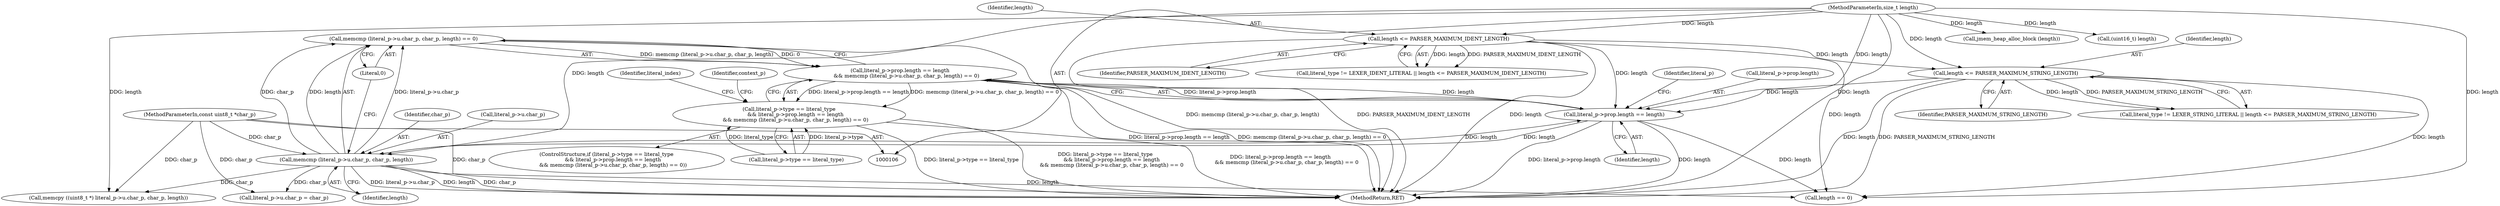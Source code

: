 digraph "0_jerryscript_03a8c630f015f63268639d3ed3bf82cff6fa77d8@API" {
"1000176" [label="(Call,memcmp (literal_p->u.char_p, char_p, length) == 0)"];
"1000177" [label="(Call,memcmp (literal_p->u.char_p, char_p, length))"];
"1000108" [label="(MethodParameterIn,const uint8_t *char_p)"];
"1000169" [label="(Call,literal_p->prop.length == length)"];
"1000140" [label="(Call,length <= PARSER_MAXIMUM_STRING_LENGTH)"];
"1000132" [label="(Call,length <= PARSER_MAXIMUM_IDENT_LENGTH)"];
"1000109" [label="(MethodParameterIn,size_t length)"];
"1000168" [label="(Call,literal_p->prop.length == length\n        && memcmp (literal_p->u.char_p, char_p, length) == 0)"];
"1000162" [label="(Call,literal_p->type == literal_type\n        && literal_p->prop.length == length\n        && memcmp (literal_p->u.char_p, char_p, length) == 0)"];
"1000180" [label="(Identifier,literal_p)"];
"1000282" [label="(Call,jmem_heap_alloc_block (length))"];
"1000190" [label="(Identifier,context_p)"];
"1000170" [label="(Call,literal_p->prop.length)"];
"1000323" [label="(MethodReturn,RET)"];
"1000136" [label="(Call,literal_type != LEXER_STRING_LITERAL || length <= PARSER_MAXIMUM_STRING_LENGTH)"];
"1000255" [label="(Call,(uint16_t) length)"];
"1000183" [label="(Identifier,char_p)"];
"1000178" [label="(Call,literal_p->u.char_p)"];
"1000184" [label="(Identifier,length)"];
"1000109" [label="(MethodParameterIn,size_t length)"];
"1000142" [label="(Identifier,PARSER_MAXIMUM_STRING_LENGTH)"];
"1000169" [label="(Call,literal_p->prop.length == length)"];
"1000185" [label="(Literal,0)"];
"1000133" [label="(Identifier,length)"];
"1000134" [label="(Identifier,PARSER_MAXIMUM_IDENT_LENGTH)"];
"1000162" [label="(Call,literal_p->type == literal_type\n        && literal_p->prop.length == length\n        && memcmp (literal_p->u.char_p, char_p, length) == 0)"];
"1000176" [label="(Call,memcmp (literal_p->u.char_p, char_p, length) == 0)"];
"1000140" [label="(Call,length <= PARSER_MAXIMUM_STRING_LENGTH)"];
"1000128" [label="(Call,literal_type != LEXER_IDENT_LITERAL || length <= PARSER_MAXIMUM_IDENT_LENGTH)"];
"1000108" [label="(MethodParameterIn,const uint8_t *char_p)"];
"1000141" [label="(Identifier,length)"];
"1000161" [label="(ControlStructure,if (literal_p->type == literal_type\n        && literal_p->prop.length == length\n        && memcmp (literal_p->u.char_p, char_p, length) == 0))"];
"1000163" [label="(Call,literal_p->type == literal_type)"];
"1000232" [label="(Call,length == 0)"];
"1000296" [label="(Call,literal_p->u.char_p = char_p)"];
"1000177" [label="(Call,memcmp (literal_p->u.char_p, char_p, length))"];
"1000132" [label="(Call,length <= PARSER_MAXIMUM_IDENT_LENGTH)"];
"1000284" [label="(Call,memcpy ((uint8_t *) literal_p->u.char_p, char_p, length))"];
"1000216" [label="(Identifier,literal_index)"];
"1000175" [label="(Identifier,length)"];
"1000168" [label="(Call,literal_p->prop.length == length\n        && memcmp (literal_p->u.char_p, char_p, length) == 0)"];
"1000176" -> "1000168"  [label="AST: "];
"1000176" -> "1000185"  [label="CFG: "];
"1000177" -> "1000176"  [label="AST: "];
"1000185" -> "1000176"  [label="AST: "];
"1000168" -> "1000176"  [label="CFG: "];
"1000176" -> "1000323"  [label="DDG: memcmp (literal_p->u.char_p, char_p, length)"];
"1000176" -> "1000168"  [label="DDG: memcmp (literal_p->u.char_p, char_p, length)"];
"1000176" -> "1000168"  [label="DDG: 0"];
"1000177" -> "1000176"  [label="DDG: literal_p->u.char_p"];
"1000177" -> "1000176"  [label="DDG: char_p"];
"1000177" -> "1000176"  [label="DDG: length"];
"1000177" -> "1000184"  [label="CFG: "];
"1000178" -> "1000177"  [label="AST: "];
"1000183" -> "1000177"  [label="AST: "];
"1000184" -> "1000177"  [label="AST: "];
"1000185" -> "1000177"  [label="CFG: "];
"1000177" -> "1000323"  [label="DDG: literal_p->u.char_p"];
"1000177" -> "1000323"  [label="DDG: length"];
"1000177" -> "1000323"  [label="DDG: char_p"];
"1000177" -> "1000169"  [label="DDG: length"];
"1000108" -> "1000177"  [label="DDG: char_p"];
"1000169" -> "1000177"  [label="DDG: length"];
"1000109" -> "1000177"  [label="DDG: length"];
"1000177" -> "1000232"  [label="DDG: length"];
"1000177" -> "1000284"  [label="DDG: char_p"];
"1000177" -> "1000296"  [label="DDG: char_p"];
"1000108" -> "1000106"  [label="AST: "];
"1000108" -> "1000323"  [label="DDG: char_p"];
"1000108" -> "1000284"  [label="DDG: char_p"];
"1000108" -> "1000296"  [label="DDG: char_p"];
"1000169" -> "1000168"  [label="AST: "];
"1000169" -> "1000175"  [label="CFG: "];
"1000170" -> "1000169"  [label="AST: "];
"1000175" -> "1000169"  [label="AST: "];
"1000180" -> "1000169"  [label="CFG: "];
"1000168" -> "1000169"  [label="CFG: "];
"1000169" -> "1000323"  [label="DDG: literal_p->prop.length"];
"1000169" -> "1000323"  [label="DDG: length"];
"1000169" -> "1000168"  [label="DDG: literal_p->prop.length"];
"1000169" -> "1000168"  [label="DDG: length"];
"1000140" -> "1000169"  [label="DDG: length"];
"1000132" -> "1000169"  [label="DDG: length"];
"1000109" -> "1000169"  [label="DDG: length"];
"1000169" -> "1000232"  [label="DDG: length"];
"1000140" -> "1000136"  [label="AST: "];
"1000140" -> "1000142"  [label="CFG: "];
"1000141" -> "1000140"  [label="AST: "];
"1000142" -> "1000140"  [label="AST: "];
"1000136" -> "1000140"  [label="CFG: "];
"1000140" -> "1000323"  [label="DDG: PARSER_MAXIMUM_STRING_LENGTH"];
"1000140" -> "1000323"  [label="DDG: length"];
"1000140" -> "1000136"  [label="DDG: length"];
"1000140" -> "1000136"  [label="DDG: PARSER_MAXIMUM_STRING_LENGTH"];
"1000132" -> "1000140"  [label="DDG: length"];
"1000109" -> "1000140"  [label="DDG: length"];
"1000140" -> "1000232"  [label="DDG: length"];
"1000132" -> "1000128"  [label="AST: "];
"1000132" -> "1000134"  [label="CFG: "];
"1000133" -> "1000132"  [label="AST: "];
"1000134" -> "1000132"  [label="AST: "];
"1000128" -> "1000132"  [label="CFG: "];
"1000132" -> "1000323"  [label="DDG: length"];
"1000132" -> "1000323"  [label="DDG: PARSER_MAXIMUM_IDENT_LENGTH"];
"1000132" -> "1000128"  [label="DDG: length"];
"1000132" -> "1000128"  [label="DDG: PARSER_MAXIMUM_IDENT_LENGTH"];
"1000109" -> "1000132"  [label="DDG: length"];
"1000132" -> "1000232"  [label="DDG: length"];
"1000109" -> "1000106"  [label="AST: "];
"1000109" -> "1000323"  [label="DDG: length"];
"1000109" -> "1000232"  [label="DDG: length"];
"1000109" -> "1000255"  [label="DDG: length"];
"1000109" -> "1000282"  [label="DDG: length"];
"1000109" -> "1000284"  [label="DDG: length"];
"1000168" -> "1000162"  [label="AST: "];
"1000162" -> "1000168"  [label="CFG: "];
"1000168" -> "1000323"  [label="DDG: literal_p->prop.length == length"];
"1000168" -> "1000323"  [label="DDG: memcmp (literal_p->u.char_p, char_p, length) == 0"];
"1000168" -> "1000162"  [label="DDG: literal_p->prop.length == length"];
"1000168" -> "1000162"  [label="DDG: memcmp (literal_p->u.char_p, char_p, length) == 0"];
"1000162" -> "1000161"  [label="AST: "];
"1000162" -> "1000163"  [label="CFG: "];
"1000163" -> "1000162"  [label="AST: "];
"1000190" -> "1000162"  [label="CFG: "];
"1000216" -> "1000162"  [label="CFG: "];
"1000162" -> "1000323"  [label="DDG: literal_p->prop.length == length\n        && memcmp (literal_p->u.char_p, char_p, length) == 0"];
"1000162" -> "1000323"  [label="DDG: literal_p->type == literal_type"];
"1000162" -> "1000323"  [label="DDG: literal_p->type == literal_type\n        && literal_p->prop.length == length\n        && memcmp (literal_p->u.char_p, char_p, length) == 0"];
"1000163" -> "1000162"  [label="DDG: literal_p->type"];
"1000163" -> "1000162"  [label="DDG: literal_type"];
}
